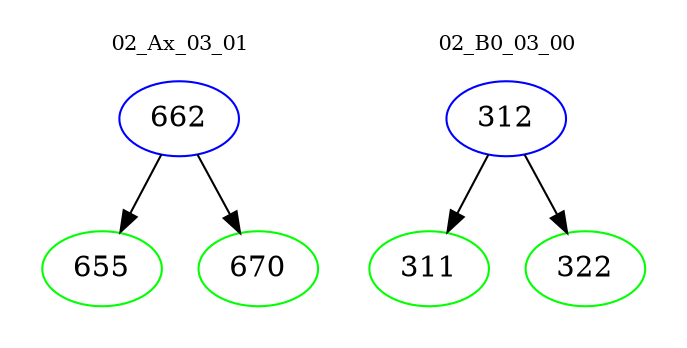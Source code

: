 digraph{
subgraph cluster_0 {
color = white
label = "02_Ax_03_01";
fontsize=10;
T0_662 [label="662", color="blue"]
T0_662 -> T0_655 [color="black"]
T0_655 [label="655", color="green"]
T0_662 -> T0_670 [color="black"]
T0_670 [label="670", color="green"]
}
subgraph cluster_1 {
color = white
label = "02_B0_03_00";
fontsize=10;
T1_312 [label="312", color="blue"]
T1_312 -> T1_311 [color="black"]
T1_311 [label="311", color="green"]
T1_312 -> T1_322 [color="black"]
T1_322 [label="322", color="green"]
}
}

